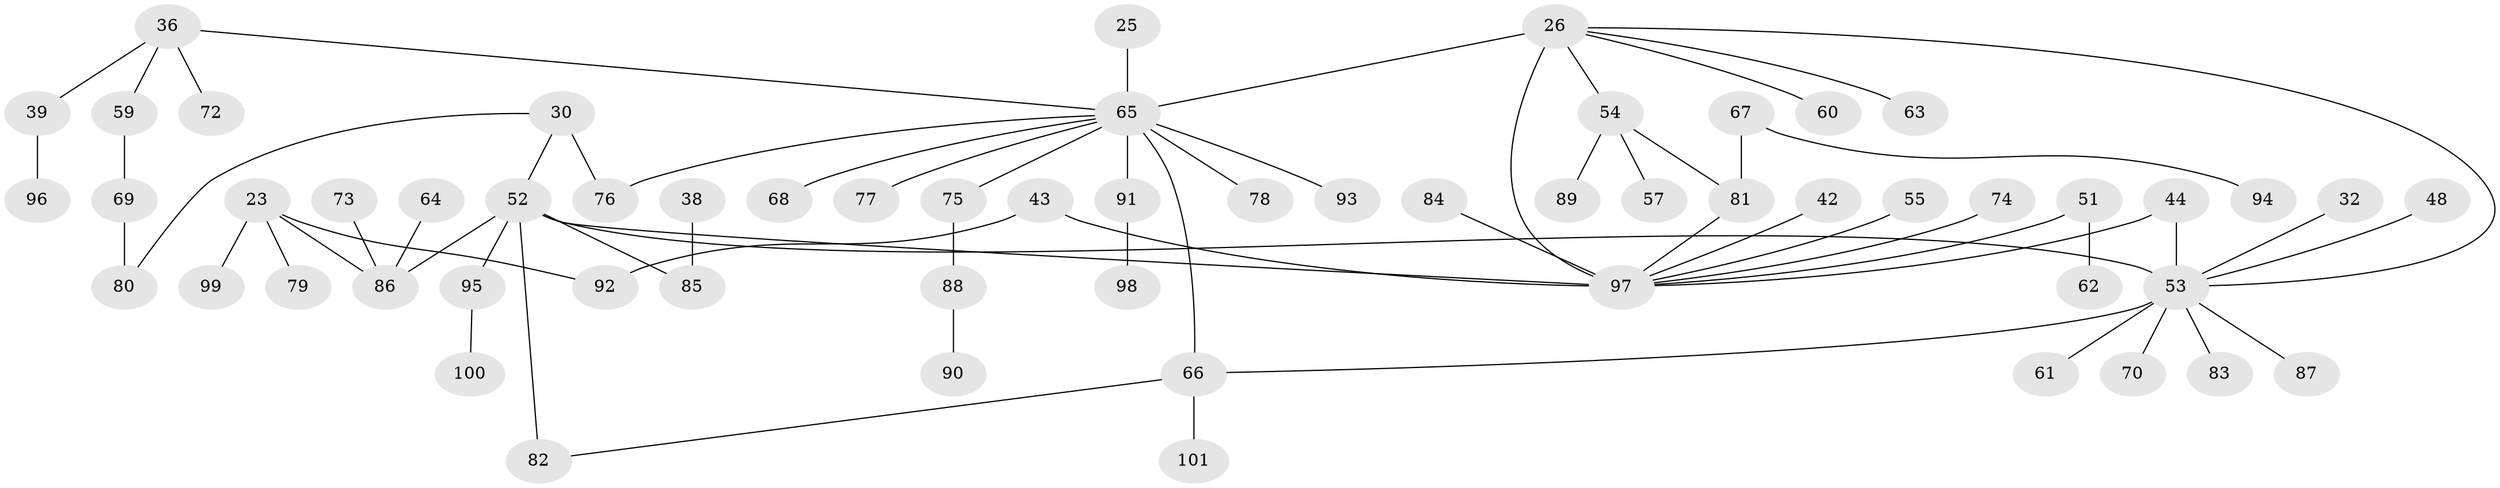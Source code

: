 // original degree distribution, {4: 0.10891089108910891, 3: 0.19801980198019803, 6: 0.009900990099009901, 5: 0.0594059405940594, 1: 0.39603960396039606, 2: 0.21782178217821782, 8: 0.009900990099009901}
// Generated by graph-tools (version 1.1) at 2025/44/03/04/25 21:44:21]
// undirected, 60 vertices, 67 edges
graph export_dot {
graph [start="1"]
  node [color=gray90,style=filled];
  23;
  25;
  26 [super="+4+2"];
  30;
  32;
  36;
  38;
  39;
  42;
  43;
  44;
  48;
  51 [super="+47"];
  52 [super="+49+6"];
  53 [super="+35+28"];
  54 [super="+15+14+34"];
  55;
  57;
  59;
  60;
  61;
  62;
  63;
  64;
  65 [super="+24+41"];
  66 [super="+56"];
  67;
  68;
  69;
  70;
  72;
  73;
  74;
  75;
  76 [super="+58"];
  77;
  78;
  79;
  80;
  81 [super="+37"];
  82 [super="+71"];
  83;
  84;
  85 [super="+20"];
  86 [super="+9+50+12"];
  87;
  88;
  89;
  90;
  91;
  92;
  93;
  94;
  95;
  96;
  97 [super="+19+31+33+40"];
  98;
  99;
  100;
  101;
  23 -- 79;
  23 -- 92;
  23 -- 99;
  23 -- 86;
  25 -- 65;
  26 -- 60;
  26 -- 63;
  26 -- 65 [weight=2];
  26 -- 97 [weight=2];
  26 -- 53;
  26 -- 54;
  30 -- 76 [weight=2];
  30 -- 80;
  30 -- 52;
  32 -- 53;
  36 -- 39;
  36 -- 59;
  36 -- 72;
  36 -- 65;
  38 -- 85;
  39 -- 96;
  42 -- 97;
  43 -- 92;
  43 -- 97;
  44 -- 97;
  44 -- 53;
  48 -- 53;
  51 -- 97;
  51 -- 62;
  52 -- 82 [weight=3];
  52 -- 85;
  52 -- 95;
  52 -- 97 [weight=2];
  52 -- 53 [weight=2];
  52 -- 86;
  53 -- 61;
  53 -- 83;
  53 -- 70;
  53 -- 87;
  53 -- 66;
  54 -- 81;
  54 -- 89;
  54 -- 57;
  55 -- 97;
  59 -- 69;
  64 -- 86;
  65 -- 68;
  65 -- 75;
  65 -- 77;
  65 -- 78;
  65 -- 91;
  65 -- 93;
  65 -- 76;
  65 -- 66;
  66 -- 101;
  66 -- 82;
  67 -- 94;
  67 -- 81 [weight=2];
  69 -- 80;
  73 -- 86;
  74 -- 97;
  75 -- 88;
  81 -- 97;
  84 -- 97;
  88 -- 90;
  91 -- 98;
  95 -- 100;
}
